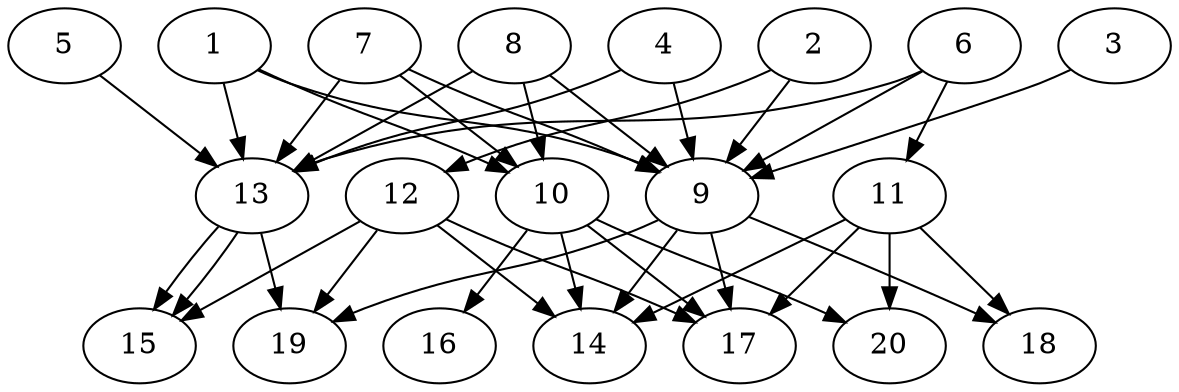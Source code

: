 // DAG automatically generated by daggen at Tue Jul 23 14:33:40 2019
// ./daggen --dot -n 20 --ccr 0.5 --fat 0.6 --regular 0.5 --density 0.8 --mindata 5242880 --maxdata 52428800 
digraph G {
  1 [size="12691456", alpha="0.04", expect_size="6345728"] 
  1 -> 9 [size ="6345728"]
  1 -> 10 [size ="6345728"]
  1 -> 13 [size ="6345728"]
  2 [size="24834048", alpha="0.08", expect_size="12417024"] 
  2 -> 9 [size ="12417024"]
  2 -> 12 [size ="12417024"]
  3 [size="42477568", alpha="0.09", expect_size="21238784"] 
  3 -> 9 [size ="21238784"]
  4 [size="39469056", alpha="0.20", expect_size="19734528"] 
  4 -> 9 [size ="19734528"]
  4 -> 13 [size ="19734528"]
  5 [size="76668928", alpha="0.07", expect_size="38334464"] 
  5 -> 13 [size ="38334464"]
  6 [size="104820736", alpha="0.07", expect_size="52410368"] 
  6 -> 9 [size ="52410368"]
  6 -> 11 [size ="52410368"]
  6 -> 13 [size ="52410368"]
  7 [size="51701760", alpha="0.06", expect_size="25850880"] 
  7 -> 9 [size ="25850880"]
  7 -> 10 [size ="25850880"]
  7 -> 13 [size ="25850880"]
  8 [size="42579968", alpha="0.04", expect_size="21289984"] 
  8 -> 9 [size ="21289984"]
  8 -> 10 [size ="21289984"]
  8 -> 13 [size ="21289984"]
  9 [size="96487424", alpha="0.15", expect_size="48243712"] 
  9 -> 14 [size ="48243712"]
  9 -> 17 [size ="48243712"]
  9 -> 18 [size ="48243712"]
  9 -> 19 [size ="48243712"]
  10 [size="69627904", alpha="0.04", expect_size="34813952"] 
  10 -> 14 [size ="34813952"]
  10 -> 16 [size ="34813952"]
  10 -> 17 [size ="34813952"]
  10 -> 20 [size ="34813952"]
  11 [size="59809792", alpha="0.03", expect_size="29904896"] 
  11 -> 14 [size ="29904896"]
  11 -> 17 [size ="29904896"]
  11 -> 18 [size ="29904896"]
  11 -> 20 [size ="29904896"]
  12 [size="76427264", alpha="0.14", expect_size="38213632"] 
  12 -> 14 [size ="38213632"]
  12 -> 15 [size ="38213632"]
  12 -> 17 [size ="38213632"]
  12 -> 19 [size ="38213632"]
  13 [size="17944576", alpha="0.13", expect_size="8972288"] 
  13 -> 15 [size ="8972288"]
  13 -> 15 [size ="8972288"]
  13 -> 19 [size ="8972288"]
  14 [size="58421248", alpha="0.10", expect_size="29210624"] 
  15 [size="58025984", alpha="0.15", expect_size="29012992"] 
  16 [size="92784640", alpha="0.11", expect_size="46392320"] 
  17 [size="30296064", alpha="0.18", expect_size="15148032"] 
  18 [size="60307456", alpha="0.01", expect_size="30153728"] 
  19 [size="80326656", alpha="0.14", expect_size="40163328"] 
  20 [size="55357440", alpha="0.06", expect_size="27678720"] 
}
